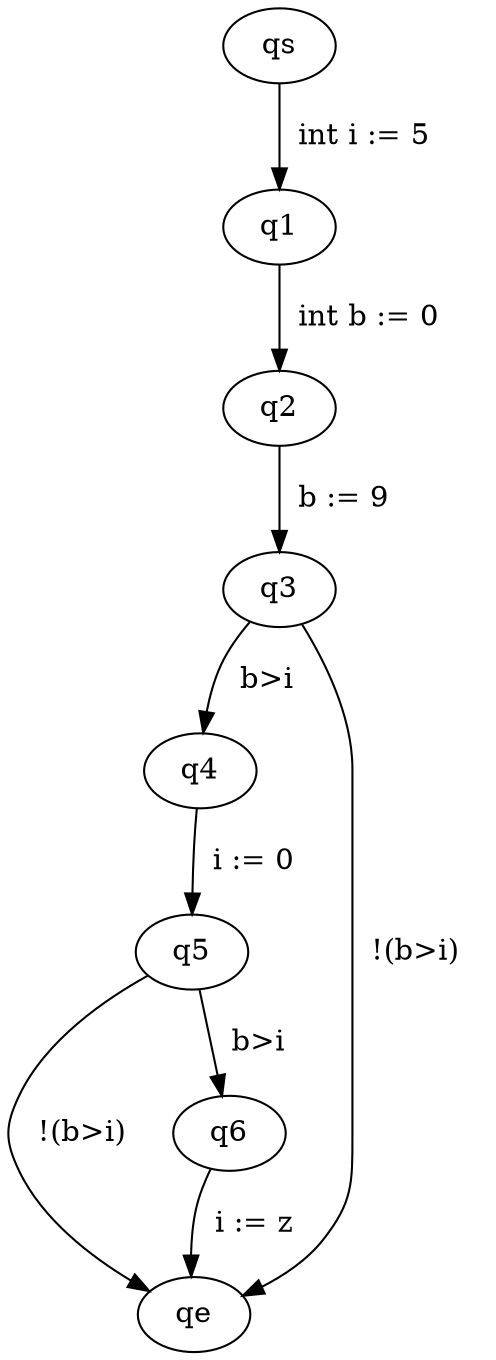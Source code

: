 digraph ProgramGraph{
"qs" -> "q1" [label="  int i := 5   "] 
"q1" -> "q2" [label="  int b := 0   "] 
"q2" -> "q3" [label="  b := 9   "] 
"q3" -> "q4" [label="  b>i   "] 
"q3" -> "qe" [label="  !(b>i)   "] 
"q4" -> "q5" [label="  i := 0   "] 
"q5" -> "q6" [label="  b>i   "] 
"q5" -> "qe" [label="  !(b>i)   "] 
"q6" -> "qe" [label="  i := z   "] 
}